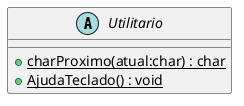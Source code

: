 @startuml Utilitario
abstract class Utilitario {
    + {static} charProximo(atual:char) : char
    + {static} AjudaTeclado() : void
}
@enduml
